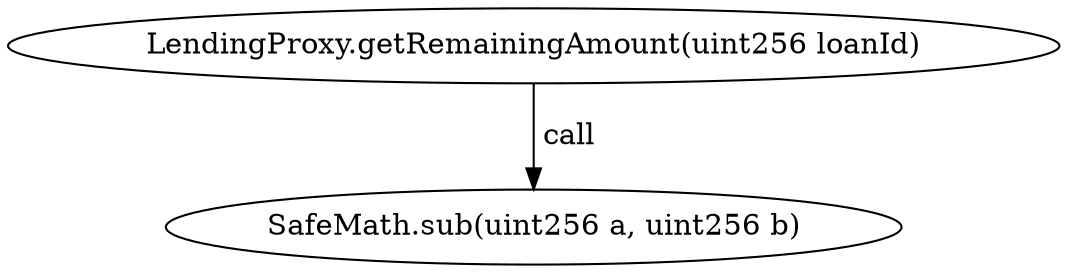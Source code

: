 digraph "" {
	graph [bb="0,0,435.11,124.8"];
	node [label="\N"];
	"LendingProxy.getRemainingAmount(uint256 loanId)"	 [height=0.5,
		pos="217.56,106.8",
		width=6.0433];
	"SafeMath.sub(uint256 a, uint256 b)"	 [height=0.5,
		pos="217.56,18",
		width=4.1284];
	"LendingProxy.getRemainingAmount(uint256 loanId)" -> "SafeMath.sub(uint256 a, uint256 b)" [key=call,
	label=" call",
	lp="229.41,62.4",
	pos="e,217.56,36.072 217.56,88.401 217.56,76.295 217.56,60.208 217.56,46.467"];
}
digraph "" {
	graph [bb="0,0,435.11,124.8"];
	node [label="\N"];
	"LendingProxy.getRemainingAmount(uint256 loanId)"	 [height=0.5,
		pos="217.56,106.8",
		width=6.0433];
	"SafeMath.sub(uint256 a, uint256 b)"	 [height=0.5,
		pos="217.56,18",
		width=4.1284];
	"LendingProxy.getRemainingAmount(uint256 loanId)" -> "SafeMath.sub(uint256 a, uint256 b)" [key=call,
	label=" call",
	lp="229.41,62.4",
	pos="e,217.56,36.072 217.56,88.401 217.56,76.295 217.56,60.208 217.56,46.467"];
}
